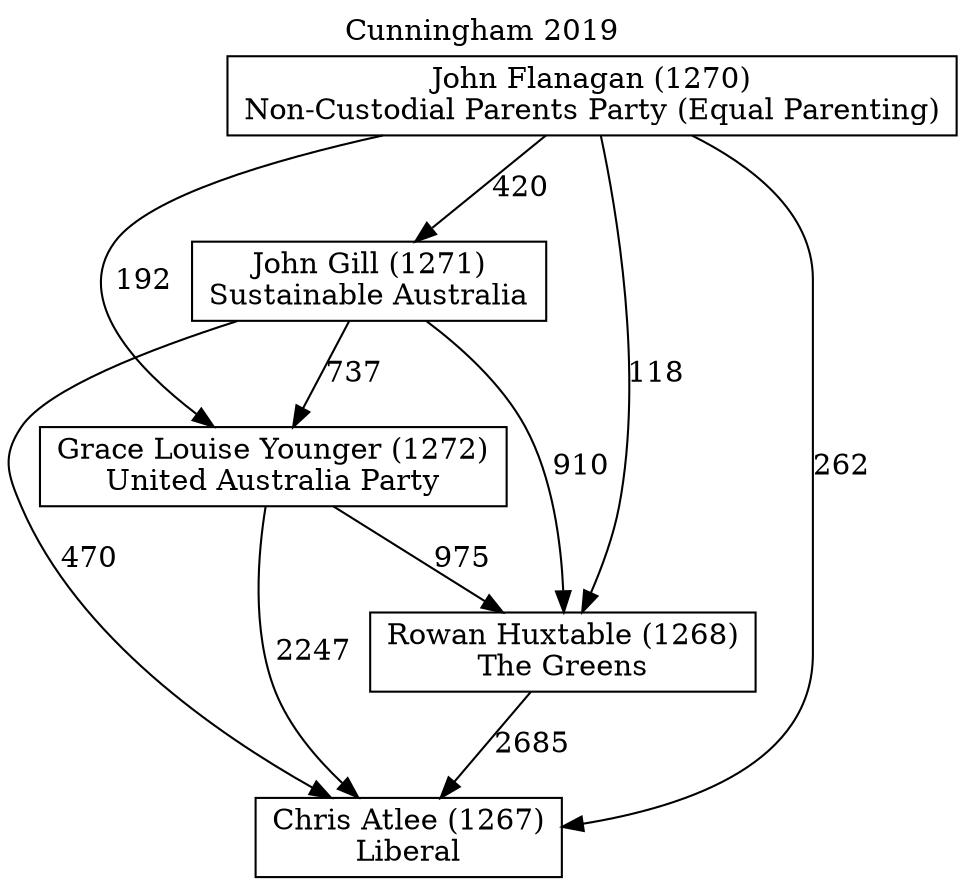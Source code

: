 // House preference flow
digraph "Chris Atlee (1267)_Cunningham_2019" {
	graph [label="Cunningham 2019" labelloc=t mclimit=10]
	node [shape=box]
	"Chris Atlee (1267)" [label="Chris Atlee (1267)
Liberal"]
	"Rowan Huxtable (1268)" [label="Rowan Huxtable (1268)
The Greens"]
	"Grace Louise Younger (1272)" [label="Grace Louise Younger (1272)
United Australia Party"]
	"John Gill (1271)" [label="John Gill (1271)
Sustainable Australia"]
	"John Flanagan (1270)" [label="John Flanagan (1270)
Non-Custodial Parents Party (Equal Parenting)"]
	"Rowan Huxtable (1268)" -> "Chris Atlee (1267)" [label=2685]
	"Grace Louise Younger (1272)" -> "Rowan Huxtable (1268)" [label=975]
	"John Gill (1271)" -> "Grace Louise Younger (1272)" [label=737]
	"John Flanagan (1270)" -> "John Gill (1271)" [label=420]
	"Grace Louise Younger (1272)" -> "Chris Atlee (1267)" [label=2247]
	"John Gill (1271)" -> "Chris Atlee (1267)" [label=470]
	"John Flanagan (1270)" -> "Chris Atlee (1267)" [label=262]
	"John Flanagan (1270)" -> "Grace Louise Younger (1272)" [label=192]
	"John Gill (1271)" -> "Rowan Huxtable (1268)" [label=910]
	"John Flanagan (1270)" -> "Rowan Huxtable (1268)" [label=118]
}
